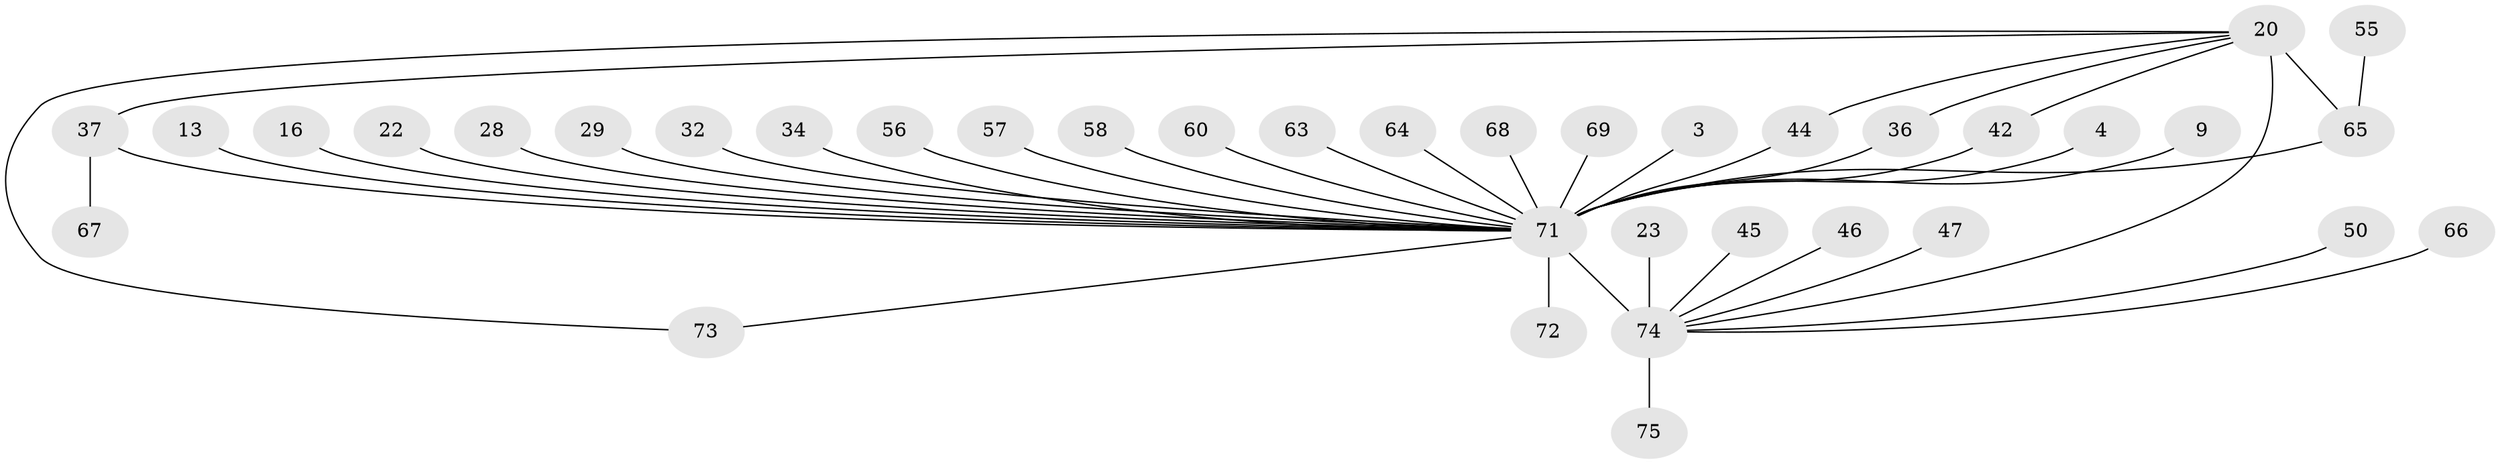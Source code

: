 // original degree distribution, {29: 0.013333333333333334, 1: 0.5333333333333333, 12: 0.013333333333333334, 6: 0.05333333333333334, 5: 0.02666666666666667, 3: 0.09333333333333334, 2: 0.16, 10: 0.013333333333333334, 7: 0.05333333333333334, 4: 0.04}
// Generated by graph-tools (version 1.1) at 2025/47/03/09/25 04:47:48]
// undirected, 37 vertices, 42 edges
graph export_dot {
graph [start="1"]
  node [color=gray90,style=filled];
  3;
  4;
  9;
  13;
  16;
  20 [super="+12"];
  22;
  23;
  28;
  29;
  32;
  34;
  36 [super="+35"];
  37 [super="+31"];
  42 [super="+8"];
  44;
  45;
  46;
  47;
  50;
  55;
  56 [super="+39"];
  57;
  58 [super="+17"];
  60;
  63;
  64;
  65 [super="+14+18+21+53+61"];
  66;
  67;
  68 [super="+40"];
  69 [super="+52"];
  71 [super="+51+5+2+59+70"];
  72 [super="+27"];
  73 [super="+49+62"];
  74 [super="+10+26"];
  75;
  3 -- 71;
  4 -- 71;
  9 -- 71;
  13 -- 71;
  16 -- 71;
  20 -- 42;
  20 -- 74 [weight=4];
  20 -- 37 [weight=2];
  20 -- 44;
  20 -- 65 [weight=3];
  20 -- 36;
  20 -- 73;
  22 -- 71;
  23 -- 74;
  28 -- 71;
  29 -- 71;
  32 -- 71;
  34 -- 71;
  36 -- 71;
  37 -- 67;
  37 -- 71 [weight=2];
  42 -- 71 [weight=3];
  44 -- 71;
  45 -- 74;
  46 -- 74;
  47 -- 74;
  50 -- 74;
  55 -- 65;
  56 -- 71;
  57 -- 71;
  58 -- 71;
  60 -- 71;
  63 -- 71;
  64 -- 71;
  65 -- 71 [weight=2];
  66 -- 74 [weight=2];
  68 -- 71 [weight=2];
  69 -- 71;
  71 -- 74 [weight=11];
  71 -- 72;
  71 -- 73;
  74 -- 75;
}
